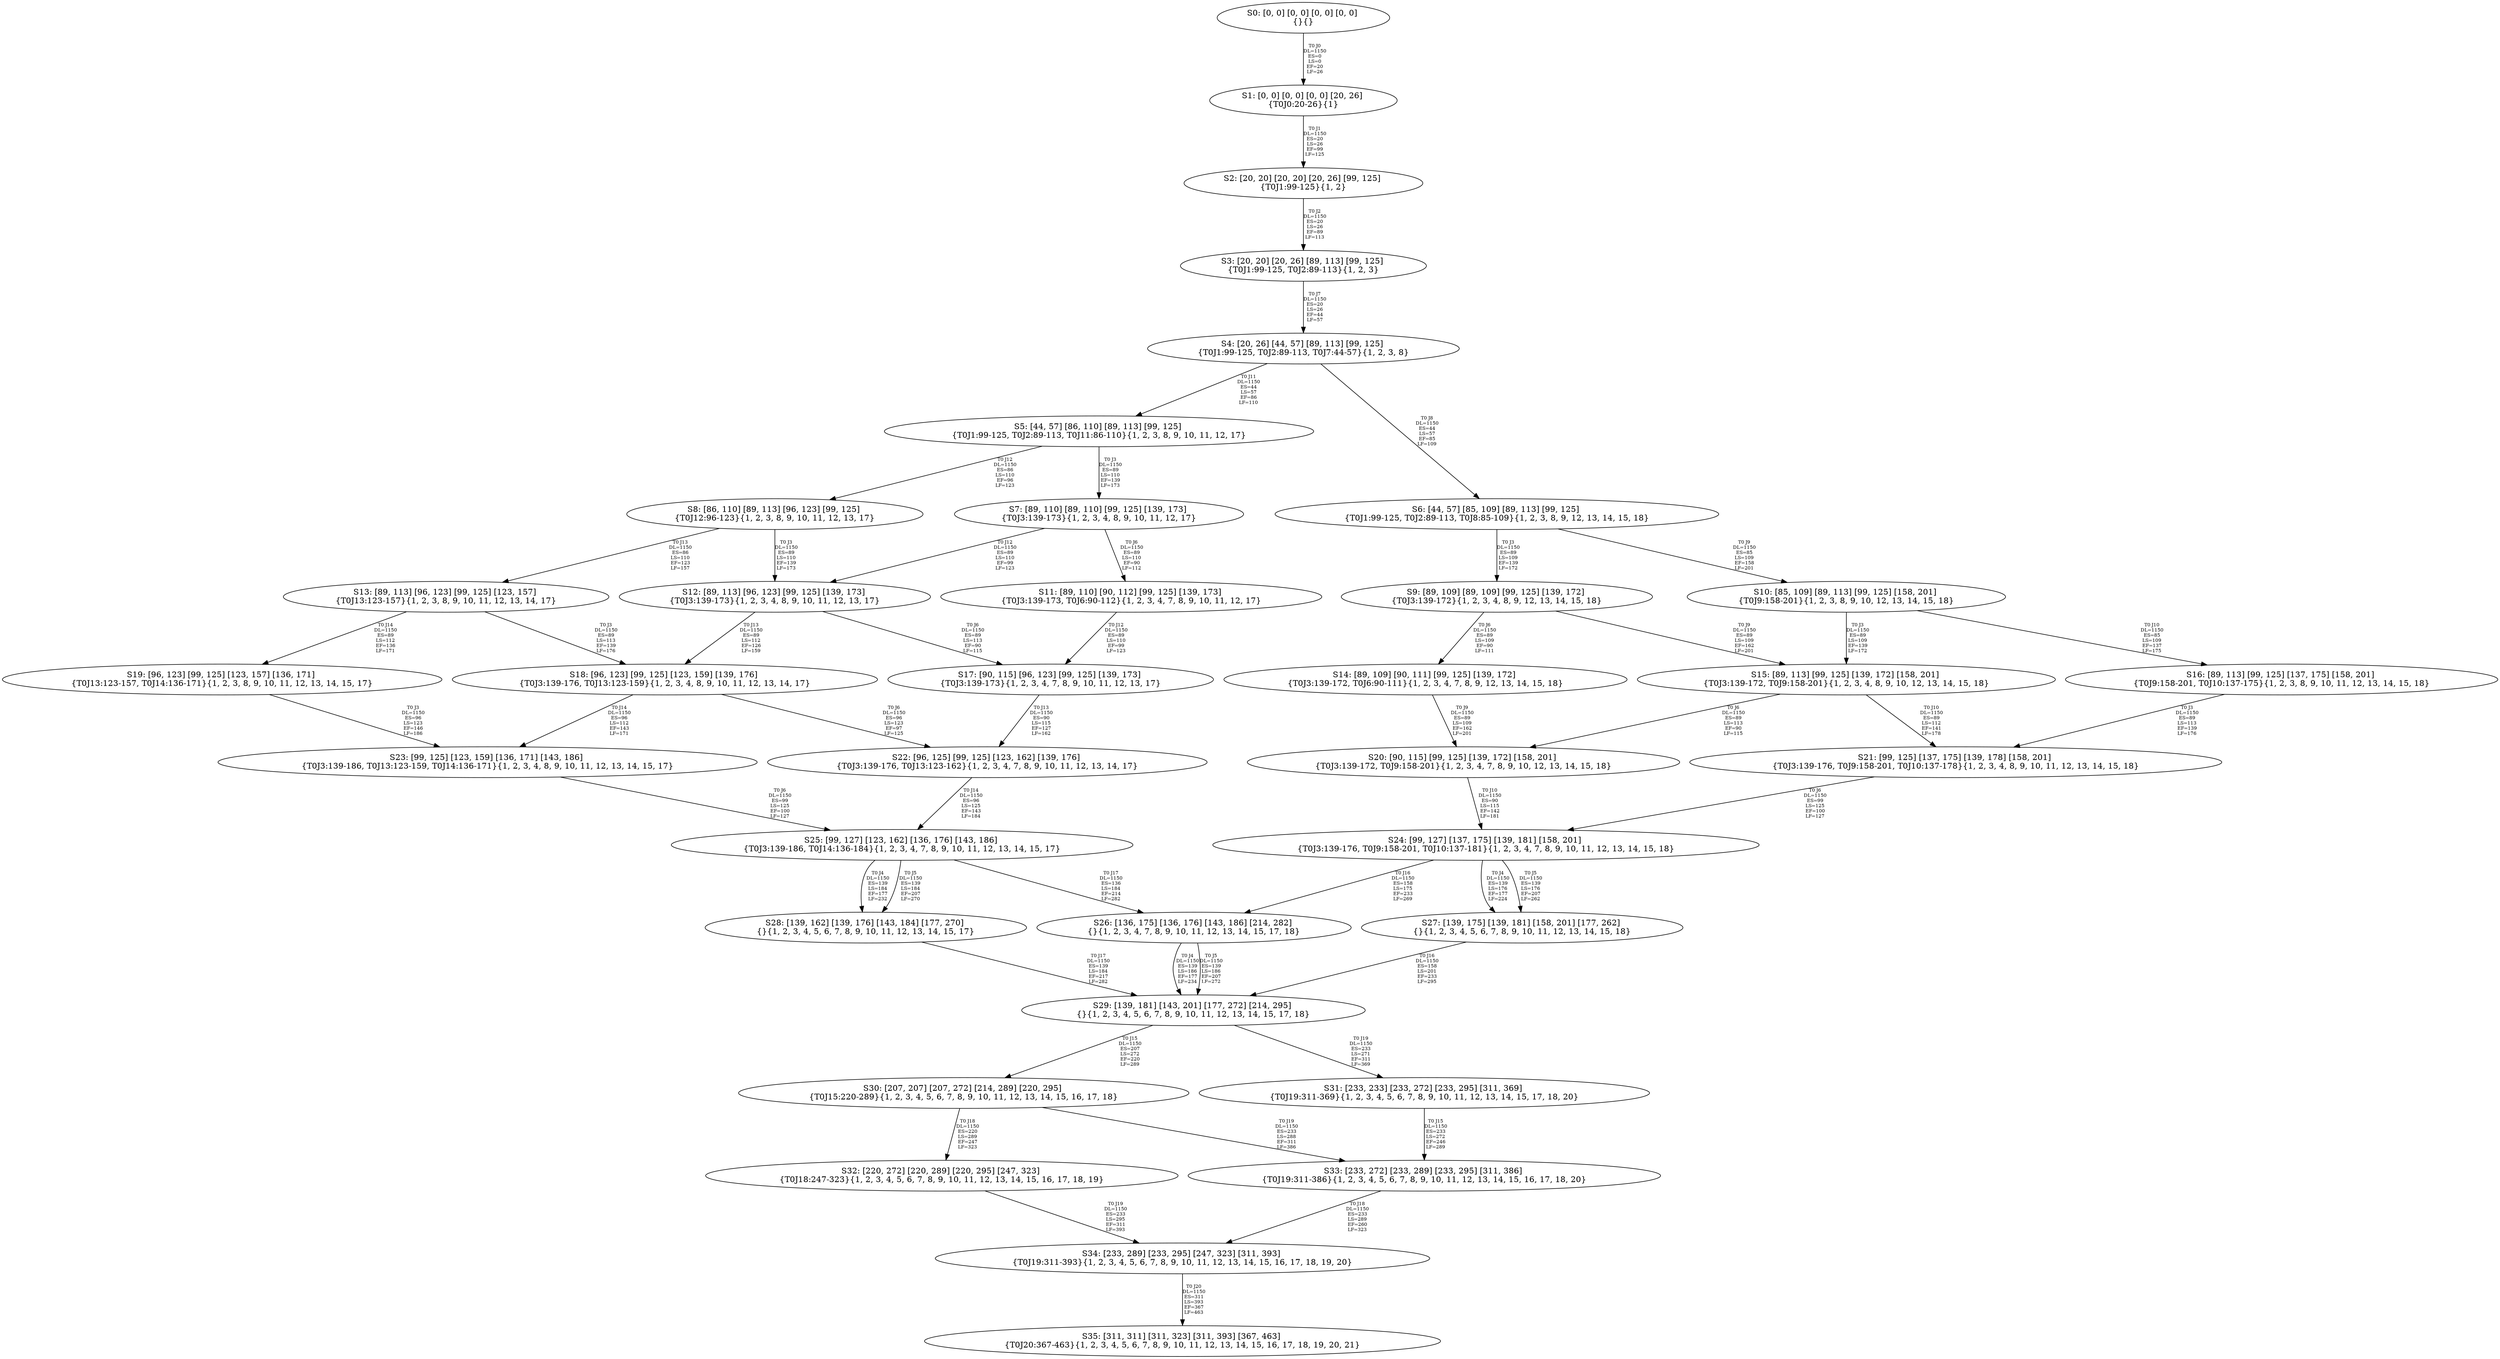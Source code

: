 digraph {
	S0[label="S0: [0, 0] [0, 0] [0, 0] [0, 0] \n{}{}"];
	S1[label="S1: [0, 0] [0, 0] [0, 0] [20, 26] \n{T0J0:20-26}{1}"];
	S2[label="S2: [20, 20] [20, 20] [20, 26] [99, 125] \n{T0J1:99-125}{1, 2}"];
	S3[label="S3: [20, 20] [20, 26] [89, 113] [99, 125] \n{T0J1:99-125, T0J2:89-113}{1, 2, 3}"];
	S4[label="S4: [20, 26] [44, 57] [89, 113] [99, 125] \n{T0J1:99-125, T0J2:89-113, T0J7:44-57}{1, 2, 3, 8}"];
	S5[label="S5: [44, 57] [86, 110] [89, 113] [99, 125] \n{T0J1:99-125, T0J2:89-113, T0J11:86-110}{1, 2, 3, 8, 9, 10, 11, 12, 17}"];
	S6[label="S6: [44, 57] [85, 109] [89, 113] [99, 125] \n{T0J1:99-125, T0J2:89-113, T0J8:85-109}{1, 2, 3, 8, 9, 12, 13, 14, 15, 18}"];
	S7[label="S7: [89, 110] [89, 110] [99, 125] [139, 173] \n{T0J3:139-173}{1, 2, 3, 4, 8, 9, 10, 11, 12, 17}"];
	S8[label="S8: [86, 110] [89, 113] [96, 123] [99, 125] \n{T0J12:96-123}{1, 2, 3, 8, 9, 10, 11, 12, 13, 17}"];
	S9[label="S9: [89, 109] [89, 109] [99, 125] [139, 172] \n{T0J3:139-172}{1, 2, 3, 4, 8, 9, 12, 13, 14, 15, 18}"];
	S10[label="S10: [85, 109] [89, 113] [99, 125] [158, 201] \n{T0J9:158-201}{1, 2, 3, 8, 9, 10, 12, 13, 14, 15, 18}"];
	S11[label="S11: [89, 110] [90, 112] [99, 125] [139, 173] \n{T0J3:139-173, T0J6:90-112}{1, 2, 3, 4, 7, 8, 9, 10, 11, 12, 17}"];
	S12[label="S12: [89, 113] [96, 123] [99, 125] [139, 173] \n{T0J3:139-173}{1, 2, 3, 4, 8, 9, 10, 11, 12, 13, 17}"];
	S13[label="S13: [89, 113] [96, 123] [99, 125] [123, 157] \n{T0J13:123-157}{1, 2, 3, 8, 9, 10, 11, 12, 13, 14, 17}"];
	S14[label="S14: [89, 109] [90, 111] [99, 125] [139, 172] \n{T0J3:139-172, T0J6:90-111}{1, 2, 3, 4, 7, 8, 9, 12, 13, 14, 15, 18}"];
	S15[label="S15: [89, 113] [99, 125] [139, 172] [158, 201] \n{T0J3:139-172, T0J9:158-201}{1, 2, 3, 4, 8, 9, 10, 12, 13, 14, 15, 18}"];
	S16[label="S16: [89, 113] [99, 125] [137, 175] [158, 201] \n{T0J9:158-201, T0J10:137-175}{1, 2, 3, 8, 9, 10, 11, 12, 13, 14, 15, 18}"];
	S17[label="S17: [90, 115] [96, 123] [99, 125] [139, 173] \n{T0J3:139-173}{1, 2, 3, 4, 7, 8, 9, 10, 11, 12, 13, 17}"];
	S18[label="S18: [96, 123] [99, 125] [123, 159] [139, 176] \n{T0J3:139-176, T0J13:123-159}{1, 2, 3, 4, 8, 9, 10, 11, 12, 13, 14, 17}"];
	S19[label="S19: [96, 123] [99, 125] [123, 157] [136, 171] \n{T0J13:123-157, T0J14:136-171}{1, 2, 3, 8, 9, 10, 11, 12, 13, 14, 15, 17}"];
	S20[label="S20: [90, 115] [99, 125] [139, 172] [158, 201] \n{T0J3:139-172, T0J9:158-201}{1, 2, 3, 4, 7, 8, 9, 10, 12, 13, 14, 15, 18}"];
	S21[label="S21: [99, 125] [137, 175] [139, 178] [158, 201] \n{T0J3:139-176, T0J9:158-201, T0J10:137-178}{1, 2, 3, 4, 8, 9, 10, 11, 12, 13, 14, 15, 18}"];
	S22[label="S22: [96, 125] [99, 125] [123, 162] [139, 176] \n{T0J3:139-176, T0J13:123-162}{1, 2, 3, 4, 7, 8, 9, 10, 11, 12, 13, 14, 17}"];
	S23[label="S23: [99, 125] [123, 159] [136, 171] [143, 186] \n{T0J3:139-186, T0J13:123-159, T0J14:136-171}{1, 2, 3, 4, 8, 9, 10, 11, 12, 13, 14, 15, 17}"];
	S24[label="S24: [99, 127] [137, 175] [139, 181] [158, 201] \n{T0J3:139-176, T0J9:158-201, T0J10:137-181}{1, 2, 3, 4, 7, 8, 9, 10, 11, 12, 13, 14, 15, 18}"];
	S25[label="S25: [99, 127] [123, 162] [136, 176] [143, 186] \n{T0J3:139-186, T0J14:136-184}{1, 2, 3, 4, 7, 8, 9, 10, 11, 12, 13, 14, 15, 17}"];
	S26[label="S26: [136, 175] [136, 176] [143, 186] [214, 282] \n{}{1, 2, 3, 4, 7, 8, 9, 10, 11, 12, 13, 14, 15, 17, 18}"];
	S27[label="S27: [139, 175] [139, 181] [158, 201] [177, 262] \n{}{1, 2, 3, 4, 5, 6, 7, 8, 9, 10, 11, 12, 13, 14, 15, 18}"];
	S28[label="S28: [139, 162] [139, 176] [143, 184] [177, 270] \n{}{1, 2, 3, 4, 5, 6, 7, 8, 9, 10, 11, 12, 13, 14, 15, 17}"];
	S29[label="S29: [139, 181] [143, 201] [177, 272] [214, 295] \n{}{1, 2, 3, 4, 5, 6, 7, 8, 9, 10, 11, 12, 13, 14, 15, 17, 18}"];
	S30[label="S30: [207, 207] [207, 272] [214, 289] [220, 295] \n{T0J15:220-289}{1, 2, 3, 4, 5, 6, 7, 8, 9, 10, 11, 12, 13, 14, 15, 16, 17, 18}"];
	S31[label="S31: [233, 233] [233, 272] [233, 295] [311, 369] \n{T0J19:311-369}{1, 2, 3, 4, 5, 6, 7, 8, 9, 10, 11, 12, 13, 14, 15, 17, 18, 20}"];
	S32[label="S32: [220, 272] [220, 289] [220, 295] [247, 323] \n{T0J18:247-323}{1, 2, 3, 4, 5, 6, 7, 8, 9, 10, 11, 12, 13, 14, 15, 16, 17, 18, 19}"];
	S33[label="S33: [233, 272] [233, 289] [233, 295] [311, 386] \n{T0J19:311-386}{1, 2, 3, 4, 5, 6, 7, 8, 9, 10, 11, 12, 13, 14, 15, 16, 17, 18, 20}"];
	S34[label="S34: [233, 289] [233, 295] [247, 323] [311, 393] \n{T0J19:311-393}{1, 2, 3, 4, 5, 6, 7, 8, 9, 10, 11, 12, 13, 14, 15, 16, 17, 18, 19, 20}"];
	S35[label="S35: [311, 311] [311, 323] [311, 393] [367, 463] \n{T0J20:367-463}{1, 2, 3, 4, 5, 6, 7, 8, 9, 10, 11, 12, 13, 14, 15, 16, 17, 18, 19, 20, 21}"];
	S0 -> S1[label="T0 J0\nDL=1150\nES=0\nLS=0\nEF=20\nLF=26",fontsize=8];
	S1 -> S2[label="T0 J1\nDL=1150\nES=20\nLS=26\nEF=99\nLF=125",fontsize=8];
	S2 -> S3[label="T0 J2\nDL=1150\nES=20\nLS=26\nEF=89\nLF=113",fontsize=8];
	S3 -> S4[label="T0 J7\nDL=1150\nES=20\nLS=26\nEF=44\nLF=57",fontsize=8];
	S4 -> S6[label="T0 J8\nDL=1150\nES=44\nLS=57\nEF=85\nLF=109",fontsize=8];
	S4 -> S5[label="T0 J11\nDL=1150\nES=44\nLS=57\nEF=86\nLF=110",fontsize=8];
	S5 -> S7[label="T0 J3\nDL=1150\nES=89\nLS=110\nEF=139\nLF=173",fontsize=8];
	S5 -> S8[label="T0 J12\nDL=1150\nES=86\nLS=110\nEF=96\nLF=123",fontsize=8];
	S6 -> S9[label="T0 J3\nDL=1150\nES=89\nLS=109\nEF=139\nLF=172",fontsize=8];
	S6 -> S10[label="T0 J9\nDL=1150\nES=85\nLS=109\nEF=158\nLF=201",fontsize=8];
	S7 -> S11[label="T0 J6\nDL=1150\nES=89\nLS=110\nEF=90\nLF=112",fontsize=8];
	S7 -> S12[label="T0 J12\nDL=1150\nES=89\nLS=110\nEF=99\nLF=123",fontsize=8];
	S8 -> S12[label="T0 J3\nDL=1150\nES=89\nLS=110\nEF=139\nLF=173",fontsize=8];
	S8 -> S13[label="T0 J13\nDL=1150\nES=86\nLS=110\nEF=123\nLF=157",fontsize=8];
	S9 -> S14[label="T0 J6\nDL=1150\nES=89\nLS=109\nEF=90\nLF=111",fontsize=8];
	S9 -> S15[label="T0 J9\nDL=1150\nES=89\nLS=109\nEF=162\nLF=201",fontsize=8];
	S10 -> S15[label="T0 J3\nDL=1150\nES=89\nLS=109\nEF=139\nLF=172",fontsize=8];
	S10 -> S16[label="T0 J10\nDL=1150\nES=85\nLS=109\nEF=137\nLF=175",fontsize=8];
	S11 -> S17[label="T0 J12\nDL=1150\nES=89\nLS=110\nEF=99\nLF=123",fontsize=8];
	S12 -> S17[label="T0 J6\nDL=1150\nES=89\nLS=113\nEF=90\nLF=115",fontsize=8];
	S12 -> S18[label="T0 J13\nDL=1150\nES=89\nLS=112\nEF=126\nLF=159",fontsize=8];
	S13 -> S18[label="T0 J3\nDL=1150\nES=89\nLS=113\nEF=139\nLF=176",fontsize=8];
	S13 -> S19[label="T0 J14\nDL=1150\nES=89\nLS=112\nEF=136\nLF=171",fontsize=8];
	S14 -> S20[label="T0 J9\nDL=1150\nES=89\nLS=109\nEF=162\nLF=201",fontsize=8];
	S15 -> S20[label="T0 J6\nDL=1150\nES=89\nLS=113\nEF=90\nLF=115",fontsize=8];
	S15 -> S21[label="T0 J10\nDL=1150\nES=89\nLS=112\nEF=141\nLF=178",fontsize=8];
	S16 -> S21[label="T0 J3\nDL=1150\nES=89\nLS=113\nEF=139\nLF=176",fontsize=8];
	S17 -> S22[label="T0 J13\nDL=1150\nES=90\nLS=115\nEF=127\nLF=162",fontsize=8];
	S18 -> S22[label="T0 J6\nDL=1150\nES=96\nLS=123\nEF=97\nLF=125",fontsize=8];
	S18 -> S23[label="T0 J14\nDL=1150\nES=96\nLS=112\nEF=143\nLF=171",fontsize=8];
	S19 -> S23[label="T0 J3\nDL=1150\nES=96\nLS=123\nEF=146\nLF=186",fontsize=8];
	S20 -> S24[label="T0 J10\nDL=1150\nES=90\nLS=115\nEF=142\nLF=181",fontsize=8];
	S21 -> S24[label="T0 J6\nDL=1150\nES=99\nLS=125\nEF=100\nLF=127",fontsize=8];
	S22 -> S25[label="T0 J14\nDL=1150\nES=96\nLS=125\nEF=143\nLF=184",fontsize=8];
	S23 -> S25[label="T0 J6\nDL=1150\nES=99\nLS=125\nEF=100\nLF=127",fontsize=8];
	S24 -> S27[label="T0 J4\nDL=1150\nES=139\nLS=176\nEF=177\nLF=224",fontsize=8];
	S24 -> S27[label="T0 J5\nDL=1150\nES=139\nLS=176\nEF=207\nLF=262",fontsize=8];
	S24 -> S26[label="T0 J16\nDL=1150\nES=158\nLS=175\nEF=233\nLF=269",fontsize=8];
	S25 -> S28[label="T0 J4\nDL=1150\nES=139\nLS=184\nEF=177\nLF=232",fontsize=8];
	S25 -> S28[label="T0 J5\nDL=1150\nES=139\nLS=184\nEF=207\nLF=270",fontsize=8];
	S25 -> S26[label="T0 J17\nDL=1150\nES=136\nLS=184\nEF=214\nLF=282",fontsize=8];
	S26 -> S29[label="T0 J4\nDL=1150\nES=139\nLS=186\nEF=177\nLF=234",fontsize=8];
	S26 -> S29[label="T0 J5\nDL=1150\nES=139\nLS=186\nEF=207\nLF=272",fontsize=8];
	S27 -> S29[label="T0 J16\nDL=1150\nES=158\nLS=201\nEF=233\nLF=295",fontsize=8];
	S28 -> S29[label="T0 J17\nDL=1150\nES=139\nLS=184\nEF=217\nLF=282",fontsize=8];
	S29 -> S30[label="T0 J15\nDL=1150\nES=207\nLS=272\nEF=220\nLF=289",fontsize=8];
	S29 -> S31[label="T0 J19\nDL=1150\nES=233\nLS=271\nEF=311\nLF=369",fontsize=8];
	S30 -> S32[label="T0 J18\nDL=1150\nES=220\nLS=289\nEF=247\nLF=323",fontsize=8];
	S30 -> S33[label="T0 J19\nDL=1150\nES=233\nLS=288\nEF=311\nLF=386",fontsize=8];
	S31 -> S33[label="T0 J15\nDL=1150\nES=233\nLS=272\nEF=246\nLF=289",fontsize=8];
	S32 -> S34[label="T0 J19\nDL=1150\nES=233\nLS=295\nEF=311\nLF=393",fontsize=8];
	S33 -> S34[label="T0 J18\nDL=1150\nES=233\nLS=289\nEF=260\nLF=323",fontsize=8];
	S34 -> S35[label="T0 J20\nDL=1150\nES=311\nLS=393\nEF=367\nLF=463",fontsize=8];
}
